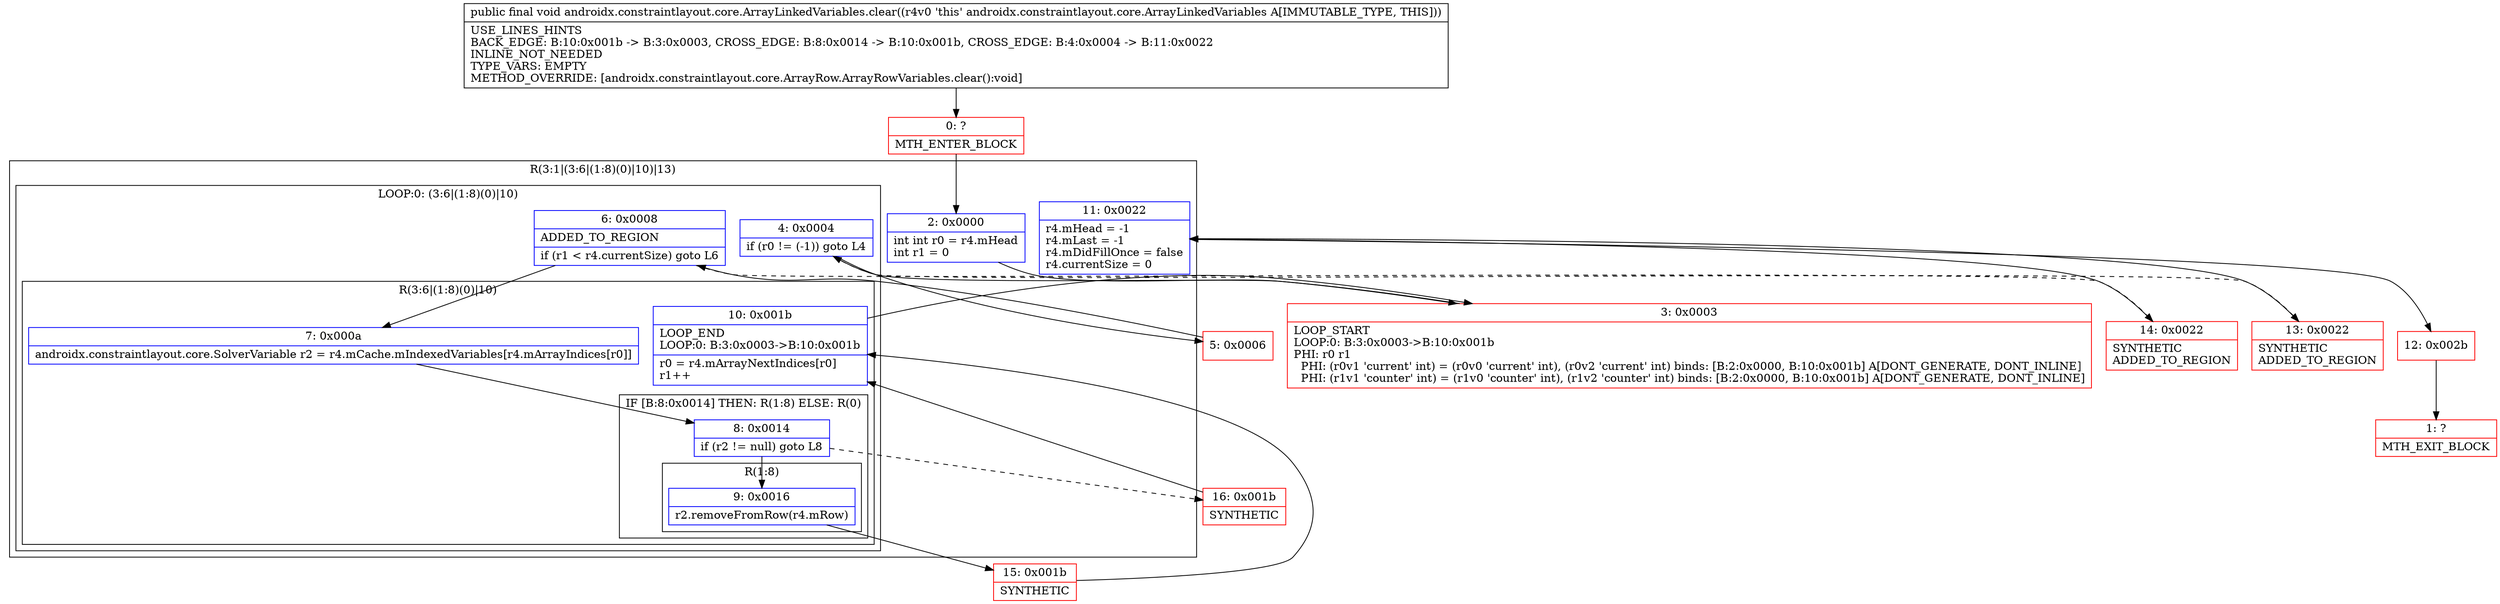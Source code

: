 digraph "CFG forandroidx.constraintlayout.core.ArrayLinkedVariables.clear()V" {
subgraph cluster_Region_318653698 {
label = "R(3:1|(3:6|(1:8)(0)|10)|13)";
node [shape=record,color=blue];
Node_2 [shape=record,label="{2\:\ 0x0000|int int r0 = r4.mHead\lint r1 = 0\l}"];
subgraph cluster_LoopRegion_1584884530 {
label = "LOOP:0: (3:6|(1:8)(0)|10)";
node [shape=record,color=blue];
Node_4 [shape=record,label="{4\:\ 0x0004|if (r0 != (\-1)) goto L4\l}"];
Node_6 [shape=record,label="{6\:\ 0x0008|ADDED_TO_REGION\l|if (r1 \< r4.currentSize) goto L6\l}"];
subgraph cluster_Region_2108637982 {
label = "R(3:6|(1:8)(0)|10)";
node [shape=record,color=blue];
Node_7 [shape=record,label="{7\:\ 0x000a|androidx.constraintlayout.core.SolverVariable r2 = r4.mCache.mIndexedVariables[r4.mArrayIndices[r0]]\l}"];
subgraph cluster_IfRegion_378472260 {
label = "IF [B:8:0x0014] THEN: R(1:8) ELSE: R(0)";
node [shape=record,color=blue];
Node_8 [shape=record,label="{8\:\ 0x0014|if (r2 != null) goto L8\l}"];
subgraph cluster_Region_1983485634 {
label = "R(1:8)";
node [shape=record,color=blue];
Node_9 [shape=record,label="{9\:\ 0x0016|r2.removeFromRow(r4.mRow)\l}"];
}
subgraph cluster_Region_28681230 {
label = "R(0)";
node [shape=record,color=blue];
}
}
Node_10 [shape=record,label="{10\:\ 0x001b|LOOP_END\lLOOP:0: B:3:0x0003\-\>B:10:0x001b\l|r0 = r4.mArrayNextIndices[r0]\lr1++\l}"];
}
}
Node_11 [shape=record,label="{11\:\ 0x0022|r4.mHead = \-1\lr4.mLast = \-1\lr4.mDidFillOnce = false\lr4.currentSize = 0\l}"];
}
Node_0 [shape=record,color=red,label="{0\:\ ?|MTH_ENTER_BLOCK\l}"];
Node_3 [shape=record,color=red,label="{3\:\ 0x0003|LOOP_START\lLOOP:0: B:3:0x0003\-\>B:10:0x001b\lPHI: r0 r1 \l  PHI: (r0v1 'current' int) = (r0v0 'current' int), (r0v2 'current' int) binds: [B:2:0x0000, B:10:0x001b] A[DONT_GENERATE, DONT_INLINE]\l  PHI: (r1v1 'counter' int) = (r1v0 'counter' int), (r1v2 'counter' int) binds: [B:2:0x0000, B:10:0x001b] A[DONT_GENERATE, DONT_INLINE]\l}"];
Node_5 [shape=record,color=red,label="{5\:\ 0x0006}"];
Node_15 [shape=record,color=red,label="{15\:\ 0x001b|SYNTHETIC\l}"];
Node_16 [shape=record,color=red,label="{16\:\ 0x001b|SYNTHETIC\l}"];
Node_14 [shape=record,color=red,label="{14\:\ 0x0022|SYNTHETIC\lADDED_TO_REGION\l}"];
Node_12 [shape=record,color=red,label="{12\:\ 0x002b}"];
Node_1 [shape=record,color=red,label="{1\:\ ?|MTH_EXIT_BLOCK\l}"];
Node_13 [shape=record,color=red,label="{13\:\ 0x0022|SYNTHETIC\lADDED_TO_REGION\l}"];
MethodNode[shape=record,label="{public final void androidx.constraintlayout.core.ArrayLinkedVariables.clear((r4v0 'this' androidx.constraintlayout.core.ArrayLinkedVariables A[IMMUTABLE_TYPE, THIS]))  | USE_LINES_HINTS\lBACK_EDGE: B:10:0x001b \-\> B:3:0x0003, CROSS_EDGE: B:8:0x0014 \-\> B:10:0x001b, CROSS_EDGE: B:4:0x0004 \-\> B:11:0x0022\lINLINE_NOT_NEEDED\lTYPE_VARS: EMPTY\lMETHOD_OVERRIDE: [androidx.constraintlayout.core.ArrayRow.ArrayRowVariables.clear():void]\l}"];
MethodNode -> Node_0;Node_2 -> Node_3;
Node_4 -> Node_5;
Node_4 -> Node_13[style=dashed];
Node_6 -> Node_7;
Node_6 -> Node_14[style=dashed];
Node_7 -> Node_8;
Node_8 -> Node_9;
Node_8 -> Node_16[style=dashed];
Node_9 -> Node_15;
Node_10 -> Node_3;
Node_11 -> Node_12;
Node_0 -> Node_2;
Node_3 -> Node_4;
Node_5 -> Node_6;
Node_15 -> Node_10;
Node_16 -> Node_10;
Node_14 -> Node_11;
Node_12 -> Node_1;
Node_13 -> Node_11;
}

